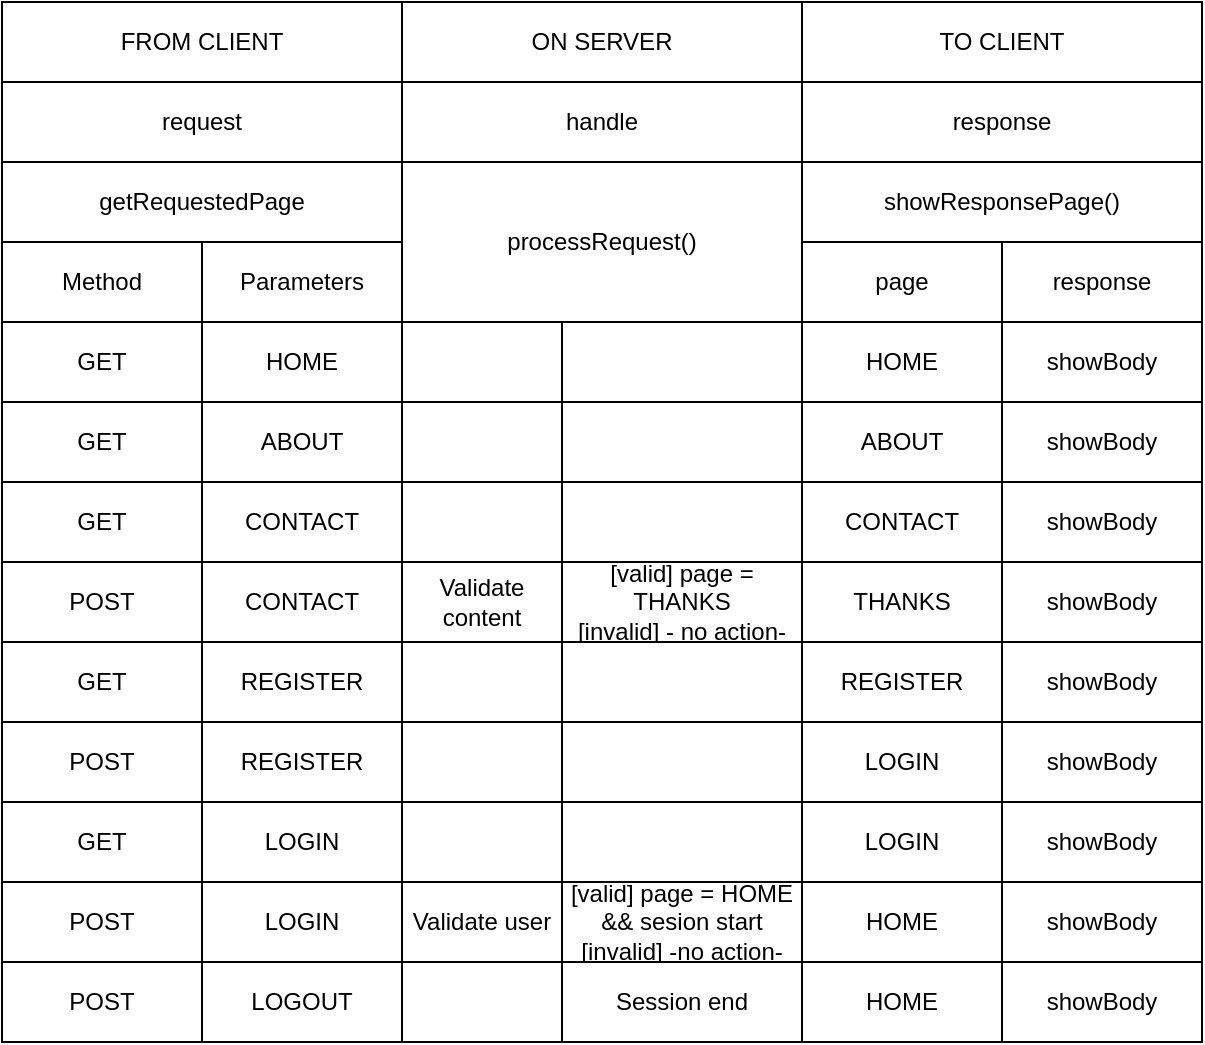 <mxfile>
    <diagram id="nM1A_wDIdy7J54dScEEf" name="Page-1">
        <mxGraphModel dx="785" dy="492" grid="1" gridSize="10" guides="1" tooltips="1" connect="1" arrows="1" fold="1" page="1" pageScale="1" pageWidth="850" pageHeight="1100" math="0" shadow="0">
            <root>
                <mxCell id="0"/>
                <mxCell id="1" parent="0"/>
                <mxCell id="2" value="FROM CLIENT" style="rounded=0;whiteSpace=wrap;html=1;" vertex="1" parent="1">
                    <mxGeometry x="100" y="100" width="200" height="40" as="geometry"/>
                </mxCell>
                <mxCell id="3" value="ON SERVER" style="rounded=0;whiteSpace=wrap;html=1;" vertex="1" parent="1">
                    <mxGeometry x="300" y="100" width="200" height="40" as="geometry"/>
                </mxCell>
                <mxCell id="4" value="TO CLIENT" style="rounded=0;whiteSpace=wrap;html=1;" vertex="1" parent="1">
                    <mxGeometry x="500" y="100" width="200" height="40" as="geometry"/>
                </mxCell>
                <mxCell id="5" value="request" style="rounded=0;whiteSpace=wrap;html=1;" vertex="1" parent="1">
                    <mxGeometry x="100" y="140" width="200" height="40" as="geometry"/>
                </mxCell>
                <mxCell id="7" value="handle" style="rounded=0;whiteSpace=wrap;html=1;" vertex="1" parent="1">
                    <mxGeometry x="300" y="140" width="200" height="40" as="geometry"/>
                </mxCell>
                <mxCell id="8" value="response" style="rounded=0;whiteSpace=wrap;html=1;" vertex="1" parent="1">
                    <mxGeometry x="500" y="140" width="200" height="40" as="geometry"/>
                </mxCell>
                <mxCell id="9" value="getRequestedPage" style="rounded=0;whiteSpace=wrap;html=1;" vertex="1" parent="1">
                    <mxGeometry x="100" y="180" width="200" height="40" as="geometry"/>
                </mxCell>
                <mxCell id="10" value="processRequest()" style="rounded=0;whiteSpace=wrap;html=1;" vertex="1" parent="1">
                    <mxGeometry x="300" y="180" width="200" height="80" as="geometry"/>
                </mxCell>
                <mxCell id="11" value="showResponsePage()" style="rounded=0;whiteSpace=wrap;html=1;" vertex="1" parent="1">
                    <mxGeometry x="500" y="180" width="200" height="40" as="geometry"/>
                </mxCell>
                <mxCell id="12" value="Method" style="rounded=0;whiteSpace=wrap;html=1;" vertex="1" parent="1">
                    <mxGeometry x="100" y="220" width="100" height="40" as="geometry"/>
                </mxCell>
                <mxCell id="13" value="Parameters" style="rounded=0;whiteSpace=wrap;html=1;" vertex="1" parent="1">
                    <mxGeometry x="200" y="220" width="100" height="40" as="geometry"/>
                </mxCell>
                <mxCell id="14" value="page" style="rounded=0;whiteSpace=wrap;html=1;" vertex="1" parent="1">
                    <mxGeometry x="500" y="220" width="100" height="40" as="geometry"/>
                </mxCell>
                <mxCell id="15" value="response" style="rounded=0;whiteSpace=wrap;html=1;" vertex="1" parent="1">
                    <mxGeometry x="600" y="220" width="100" height="40" as="geometry"/>
                </mxCell>
                <mxCell id="16" value="GET" style="rounded=0;whiteSpace=wrap;html=1;" vertex="1" parent="1">
                    <mxGeometry x="100" y="260" width="100" height="40" as="geometry"/>
                </mxCell>
                <mxCell id="17" value="HOME" style="rounded=0;whiteSpace=wrap;html=1;" vertex="1" parent="1">
                    <mxGeometry x="200" y="260" width="100" height="40" as="geometry"/>
                </mxCell>
                <mxCell id="18" value="HOME" style="rounded=0;whiteSpace=wrap;html=1;" vertex="1" parent="1">
                    <mxGeometry x="500" y="260" width="100" height="40" as="geometry"/>
                </mxCell>
                <mxCell id="19" value="showBody" style="rounded=0;whiteSpace=wrap;html=1;" vertex="1" parent="1">
                    <mxGeometry x="600" y="260" width="100" height="40" as="geometry"/>
                </mxCell>
                <mxCell id="20" value="HOME" style="rounded=0;whiteSpace=wrap;html=1;" vertex="1" parent="1">
                    <mxGeometry x="200" y="260" width="100" height="40" as="geometry"/>
                </mxCell>
                <mxCell id="22" value="" style="rounded=0;whiteSpace=wrap;html=1;" vertex="1" parent="1">
                    <mxGeometry x="300" y="260" width="80" height="40" as="geometry"/>
                </mxCell>
                <mxCell id="23" value="" style="rounded=0;whiteSpace=wrap;html=1;" vertex="1" parent="1">
                    <mxGeometry x="380" y="260" width="120" height="40" as="geometry"/>
                </mxCell>
                <mxCell id="24" value="GET" style="rounded=0;whiteSpace=wrap;html=1;" vertex="1" parent="1">
                    <mxGeometry x="100" y="300" width="100" height="40" as="geometry"/>
                </mxCell>
                <mxCell id="25" value="ABOUT" style="rounded=0;whiteSpace=wrap;html=1;" vertex="1" parent="1">
                    <mxGeometry x="500" y="300" width="100" height="40" as="geometry"/>
                </mxCell>
                <mxCell id="26" value="showBody" style="rounded=0;whiteSpace=wrap;html=1;" vertex="1" parent="1">
                    <mxGeometry x="600" y="300" width="100" height="40" as="geometry"/>
                </mxCell>
                <mxCell id="27" value="ABOUT" style="rounded=0;whiteSpace=wrap;html=1;" vertex="1" parent="1">
                    <mxGeometry x="200" y="300" width="100" height="40" as="geometry"/>
                </mxCell>
                <mxCell id="28" value="" style="rounded=0;whiteSpace=wrap;html=1;" vertex="1" parent="1">
                    <mxGeometry x="300" y="300" width="80" height="40" as="geometry"/>
                </mxCell>
                <mxCell id="29" value="" style="rounded=0;whiteSpace=wrap;html=1;" vertex="1" parent="1">
                    <mxGeometry x="380" y="300" width="120" height="40" as="geometry"/>
                </mxCell>
                <mxCell id="30" value="GET" style="rounded=0;whiteSpace=wrap;html=1;" vertex="1" parent="1">
                    <mxGeometry x="100" y="340" width="100" height="40" as="geometry"/>
                </mxCell>
                <mxCell id="31" value="CONTACT" style="rounded=0;whiteSpace=wrap;html=1;" vertex="1" parent="1">
                    <mxGeometry x="500" y="340" width="100" height="40" as="geometry"/>
                </mxCell>
                <mxCell id="32" value="showBody" style="rounded=0;whiteSpace=wrap;html=1;" vertex="1" parent="1">
                    <mxGeometry x="600" y="340" width="100" height="40" as="geometry"/>
                </mxCell>
                <mxCell id="33" value="CONTACT" style="rounded=0;whiteSpace=wrap;html=1;" vertex="1" parent="1">
                    <mxGeometry x="200" y="340" width="100" height="40" as="geometry"/>
                </mxCell>
                <mxCell id="34" value="" style="rounded=0;whiteSpace=wrap;html=1;" vertex="1" parent="1">
                    <mxGeometry x="300" y="340" width="80" height="40" as="geometry"/>
                </mxCell>
                <mxCell id="35" value="" style="rounded=0;whiteSpace=wrap;html=1;" vertex="1" parent="1">
                    <mxGeometry x="380" y="340" width="120" height="40" as="geometry"/>
                </mxCell>
                <mxCell id="36" value="POST" style="rounded=0;whiteSpace=wrap;html=1;" vertex="1" parent="1">
                    <mxGeometry x="100" y="380" width="100" height="40" as="geometry"/>
                </mxCell>
                <mxCell id="37" value="THANKS" style="rounded=0;whiteSpace=wrap;html=1;" vertex="1" parent="1">
                    <mxGeometry x="500" y="380" width="100" height="40" as="geometry"/>
                </mxCell>
                <mxCell id="38" value="showBody" style="rounded=0;whiteSpace=wrap;html=1;" vertex="1" parent="1">
                    <mxGeometry x="600" y="380" width="100" height="40" as="geometry"/>
                </mxCell>
                <mxCell id="39" value="CONTACT" style="rounded=0;whiteSpace=wrap;html=1;" vertex="1" parent="1">
                    <mxGeometry x="200" y="380" width="100" height="40" as="geometry"/>
                </mxCell>
                <mxCell id="40" value="Validate content" style="rounded=0;whiteSpace=wrap;html=1;" vertex="1" parent="1">
                    <mxGeometry x="300" y="380" width="80" height="40" as="geometry"/>
                </mxCell>
                <mxCell id="41" value="[valid] page = THANKS&lt;br&gt;[invalid] - no action-" style="rounded=0;whiteSpace=wrap;html=1;" vertex="1" parent="1">
                    <mxGeometry x="380" y="380" width="120" height="40" as="geometry"/>
                </mxCell>
                <mxCell id="42" value="GET" style="rounded=0;whiteSpace=wrap;html=1;" vertex="1" parent="1">
                    <mxGeometry x="100" y="420" width="100" height="40" as="geometry"/>
                </mxCell>
                <mxCell id="43" value="REGISTER" style="rounded=0;whiteSpace=wrap;html=1;" vertex="1" parent="1">
                    <mxGeometry x="500" y="420" width="100" height="40" as="geometry"/>
                </mxCell>
                <mxCell id="44" value="showBody" style="rounded=0;whiteSpace=wrap;html=1;" vertex="1" parent="1">
                    <mxGeometry x="600" y="420" width="100" height="40" as="geometry"/>
                </mxCell>
                <mxCell id="45" value="REGISTER" style="rounded=0;whiteSpace=wrap;html=1;" vertex="1" parent="1">
                    <mxGeometry x="200" y="420" width="100" height="40" as="geometry"/>
                </mxCell>
                <mxCell id="46" value="" style="rounded=0;whiteSpace=wrap;html=1;" vertex="1" parent="1">
                    <mxGeometry x="300" y="420" width="80" height="40" as="geometry"/>
                </mxCell>
                <mxCell id="47" value="" style="rounded=0;whiteSpace=wrap;html=1;" vertex="1" parent="1">
                    <mxGeometry x="380" y="420" width="120" height="40" as="geometry"/>
                </mxCell>
                <mxCell id="48" value="POST" style="rounded=0;whiteSpace=wrap;html=1;" vertex="1" parent="1">
                    <mxGeometry x="100" y="460" width="100" height="40" as="geometry"/>
                </mxCell>
                <mxCell id="49" value="LOGIN" style="rounded=0;whiteSpace=wrap;html=1;" vertex="1" parent="1">
                    <mxGeometry x="500" y="460" width="100" height="40" as="geometry"/>
                </mxCell>
                <mxCell id="50" value="showBody" style="rounded=0;whiteSpace=wrap;html=1;" vertex="1" parent="1">
                    <mxGeometry x="600" y="460" width="100" height="40" as="geometry"/>
                </mxCell>
                <mxCell id="51" value="REGISTER" style="rounded=0;whiteSpace=wrap;html=1;" vertex="1" parent="1">
                    <mxGeometry x="200" y="460" width="100" height="40" as="geometry"/>
                </mxCell>
                <mxCell id="52" value="" style="rounded=0;whiteSpace=wrap;html=1;" vertex="1" parent="1">
                    <mxGeometry x="300" y="460" width="80" height="40" as="geometry"/>
                </mxCell>
                <mxCell id="53" value="" style="rounded=0;whiteSpace=wrap;html=1;" vertex="1" parent="1">
                    <mxGeometry x="380" y="460" width="120" height="40" as="geometry"/>
                </mxCell>
                <mxCell id="54" value="GET" style="rounded=0;whiteSpace=wrap;html=1;" vertex="1" parent="1">
                    <mxGeometry x="100" y="500" width="100" height="40" as="geometry"/>
                </mxCell>
                <mxCell id="55" value="LOGIN" style="rounded=0;whiteSpace=wrap;html=1;" vertex="1" parent="1">
                    <mxGeometry x="500" y="500" width="100" height="40" as="geometry"/>
                </mxCell>
                <mxCell id="56" value="showBody" style="rounded=0;whiteSpace=wrap;html=1;" vertex="1" parent="1">
                    <mxGeometry x="600" y="500" width="100" height="40" as="geometry"/>
                </mxCell>
                <mxCell id="57" value="LOGIN" style="rounded=0;whiteSpace=wrap;html=1;" vertex="1" parent="1">
                    <mxGeometry x="200" y="500" width="100" height="40" as="geometry"/>
                </mxCell>
                <mxCell id="58" value="" style="rounded=0;whiteSpace=wrap;html=1;" vertex="1" parent="1">
                    <mxGeometry x="300" y="500" width="80" height="40" as="geometry"/>
                </mxCell>
                <mxCell id="59" value="" style="rounded=0;whiteSpace=wrap;html=1;" vertex="1" parent="1">
                    <mxGeometry x="380" y="500" width="120" height="40" as="geometry"/>
                </mxCell>
                <mxCell id="60" value="POST" style="rounded=0;whiteSpace=wrap;html=1;" vertex="1" parent="1">
                    <mxGeometry x="100" y="540" width="100" height="40" as="geometry"/>
                </mxCell>
                <mxCell id="61" value="HOME" style="rounded=0;whiteSpace=wrap;html=1;" vertex="1" parent="1">
                    <mxGeometry x="500" y="540" width="100" height="40" as="geometry"/>
                </mxCell>
                <mxCell id="62" value="showBody" style="rounded=0;whiteSpace=wrap;html=1;" vertex="1" parent="1">
                    <mxGeometry x="600" y="540" width="100" height="40" as="geometry"/>
                </mxCell>
                <mxCell id="63" value="LOGIN" style="rounded=0;whiteSpace=wrap;html=1;" vertex="1" parent="1">
                    <mxGeometry x="200" y="540" width="100" height="40" as="geometry"/>
                </mxCell>
                <mxCell id="64" value="Validate user" style="rounded=0;whiteSpace=wrap;html=1;" vertex="1" parent="1">
                    <mxGeometry x="300" y="540" width="80" height="40" as="geometry"/>
                </mxCell>
                <mxCell id="65" value="[valid] page = HOME &amp;amp;&amp;amp; sesion start&lt;br&gt;[invalid] -no action-" style="rounded=0;whiteSpace=wrap;html=1;" vertex="1" parent="1">
                    <mxGeometry x="380" y="540" width="120" height="40" as="geometry"/>
                </mxCell>
                <mxCell id="66" value="POST" style="rounded=0;whiteSpace=wrap;html=1;" vertex="1" parent="1">
                    <mxGeometry x="100" y="580" width="100" height="40" as="geometry"/>
                </mxCell>
                <mxCell id="67" value="HOME" style="rounded=0;whiteSpace=wrap;html=1;" vertex="1" parent="1">
                    <mxGeometry x="500" y="580" width="100" height="40" as="geometry"/>
                </mxCell>
                <mxCell id="68" value="showBody" style="rounded=0;whiteSpace=wrap;html=1;" vertex="1" parent="1">
                    <mxGeometry x="600" y="580" width="100" height="40" as="geometry"/>
                </mxCell>
                <mxCell id="69" value="LOGOUT" style="rounded=0;whiteSpace=wrap;html=1;" vertex="1" parent="1">
                    <mxGeometry x="200" y="580" width="100" height="40" as="geometry"/>
                </mxCell>
                <mxCell id="70" value="" style="rounded=0;whiteSpace=wrap;html=1;" vertex="1" parent="1">
                    <mxGeometry x="300" y="580" width="80" height="40" as="geometry"/>
                </mxCell>
                <mxCell id="71" value="Session end" style="rounded=0;whiteSpace=wrap;html=1;" vertex="1" parent="1">
                    <mxGeometry x="380" y="580" width="120" height="40" as="geometry"/>
                </mxCell>
            </root>
        </mxGraphModel>
    </diagram>
</mxfile>